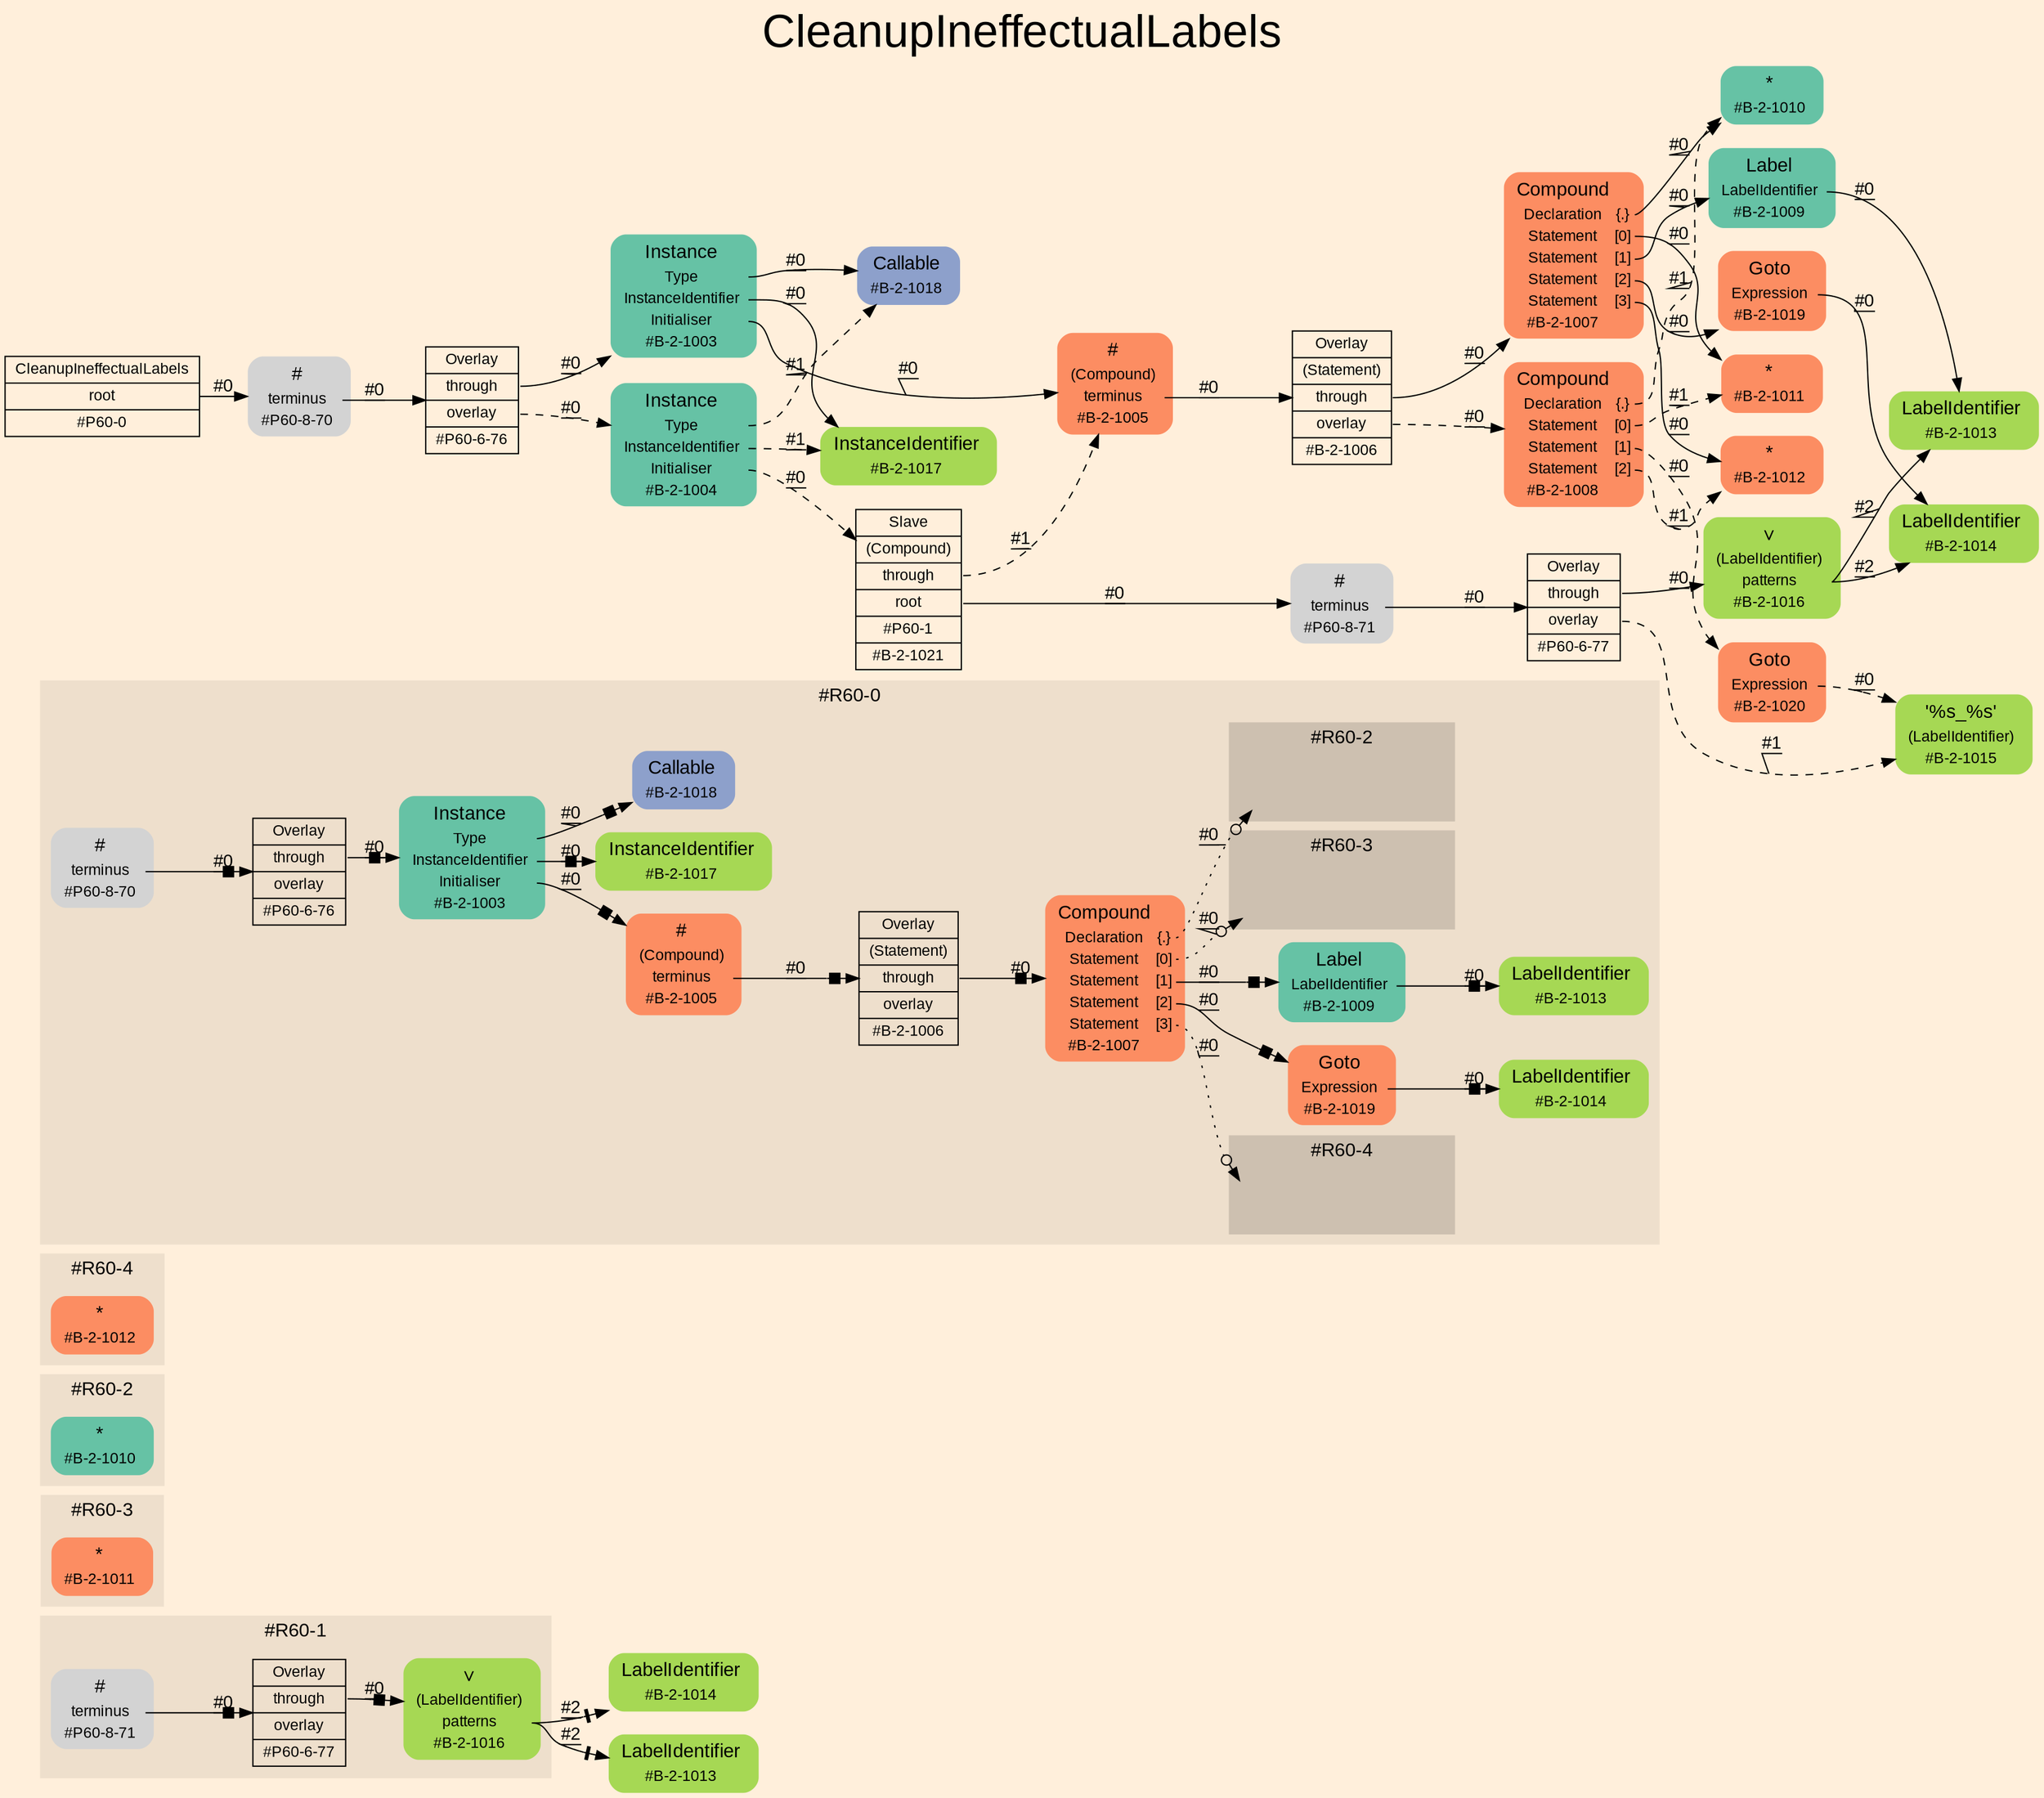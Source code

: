 digraph "CleanupIneffectualLabels" {
label = "CleanupIneffectualLabels"
labelloc = t
fontsize = "36"
graph [
    rankdir = "LR"
    ranksep = 0.3
    bgcolor = antiquewhite1
    color = black
    fontcolor = black
    fontname = "Arial"
];
node [
    fontname = "Arial"
];
edge [
    fontname = "Arial"
];

// -------------------- figure #R60-1 --------------------
"#R60-1 / #B-2-1014" [
    shape = "plaintext"
    fillcolor = "/set28/5"
    label = <<TABLE BORDER="0" CELLBORDER="0" CELLSPACING="0">
     <TR><TD><FONT POINT-SIZE="15.0">LabelIdentifier</FONT></TD><TD></TD></TR>
     <TR><TD>#B-2-1014</TD><TD PORT="port0"></TD></TR>
    </TABLE>>
    style = "rounded,filled"
    fontsize = "12"
];

"#R60-1 / #B-2-1013" [
    shape = "plaintext"
    fillcolor = "/set28/5"
    label = <<TABLE BORDER="0" CELLBORDER="0" CELLSPACING="0">
     <TR><TD><FONT POINT-SIZE="15.0">LabelIdentifier</FONT></TD><TD></TD></TR>
     <TR><TD>#B-2-1013</TD><TD PORT="port0"></TD></TR>
    </TABLE>>
    style = "rounded,filled"
    fontsize = "12"
];

subgraph "cluster#R60-1" {
    label = "#R60-1"
    style = "filled"
    color = antiquewhite2
    fontsize = "15"
    "#R60-1 / #B-2-1016" [
        shape = "plaintext"
        fillcolor = "/set28/5"
        label = <<TABLE BORDER="0" CELLBORDER="0" CELLSPACING="0">
         <TR><TD><FONT POINT-SIZE="15.0">∨</FONT></TD><TD></TD></TR>
         <TR><TD>(LabelIdentifier)</TD><TD PORT="port0"></TD></TR>
         <TR><TD>patterns</TD><TD PORT="port1"></TD></TR>
         <TR><TD>#B-2-1016</TD><TD PORT="port2"></TD></TR>
        </TABLE>>
        style = "rounded,filled"
        fontsize = "12"
    ];
    
    "#R60-1 / #P60-8-71" [
        shape = "plaintext"
        label = <<TABLE BORDER="0" CELLBORDER="0" CELLSPACING="0">
         <TR><TD><FONT POINT-SIZE="15.0">#</FONT></TD><TD></TD></TR>
         <TR><TD>terminus</TD><TD PORT="port0"></TD></TR>
         <TR><TD>#P60-8-71</TD><TD PORT="port1"></TD></TR>
        </TABLE>>
        style = "rounded,filled"
        fontsize = "12"
    ];
    
    "#R60-1 / #P60-6-77" [
        shape = "record"
        fillcolor = antiquewhite2
        label = "<fixed> Overlay | <port0> through | <port1> overlay | <port2> #P60-6-77"
        style = "filled"
        fontsize = "12"
        color = black
        fontcolor = black
    ];
    
}


// -------------------- figure #R60-3 --------------------
subgraph "cluster#R60-3" {
    label = "#R60-3"
    style = "filled"
    color = antiquewhite2
    fontsize = "15"
    "#R60-3 / #B-2-1011" [
        shape = "plaintext"
        fillcolor = "/set28/2"
        label = <<TABLE BORDER="0" CELLBORDER="0" CELLSPACING="0">
         <TR><TD><FONT POINT-SIZE="15.0">*</FONT></TD><TD></TD></TR>
         <TR><TD>#B-2-1011</TD><TD PORT="port0"></TD></TR>
        </TABLE>>
        style = "rounded,filled"
        fontsize = "12"
    ];
    
}


// -------------------- figure #R60-2 --------------------
subgraph "cluster#R60-2" {
    label = "#R60-2"
    style = "filled"
    color = antiquewhite2
    fontsize = "15"
    "#R60-2 / #B-2-1010" [
        shape = "plaintext"
        fillcolor = "/set28/1"
        label = <<TABLE BORDER="0" CELLBORDER="0" CELLSPACING="0">
         <TR><TD><FONT POINT-SIZE="15.0">*</FONT></TD><TD></TD></TR>
         <TR><TD>#B-2-1010</TD><TD PORT="port0"></TD></TR>
        </TABLE>>
        style = "rounded,filled"
        fontsize = "12"
    ];
    
}


// -------------------- figure #R60-4 --------------------
subgraph "cluster#R60-4" {
    label = "#R60-4"
    style = "filled"
    color = antiquewhite2
    fontsize = "15"
    "#R60-4 / #B-2-1012" [
        shape = "plaintext"
        fillcolor = "/set28/2"
        label = <<TABLE BORDER="0" CELLBORDER="0" CELLSPACING="0">
         <TR><TD><FONT POINT-SIZE="15.0">*</FONT></TD><TD></TD></TR>
         <TR><TD>#B-2-1012</TD><TD PORT="port0"></TD></TR>
        </TABLE>>
        style = "rounded,filled"
        fontsize = "12"
    ];
    
}


// -------------------- figure #R60-0 --------------------
subgraph "cluster#R60-0" {
    label = "#R60-0"
    style = "filled"
    color = antiquewhite2
    fontsize = "15"
    "#R60-0 / #B-2-1014" [
        shape = "plaintext"
        fillcolor = "/set28/5"
        label = <<TABLE BORDER="0" CELLBORDER="0" CELLSPACING="0">
         <TR><TD><FONT POINT-SIZE="15.0">LabelIdentifier</FONT></TD><TD></TD></TR>
         <TR><TD>#B-2-1014</TD><TD PORT="port0"></TD></TR>
        </TABLE>>
        style = "rounded,filled"
        fontsize = "12"
    ];
    
    "#R60-0 / #B-2-1005" [
        shape = "plaintext"
        fillcolor = "/set28/2"
        label = <<TABLE BORDER="0" CELLBORDER="0" CELLSPACING="0">
         <TR><TD><FONT POINT-SIZE="15.0">#</FONT></TD><TD></TD></TR>
         <TR><TD>(Compound)</TD><TD PORT="port0"></TD></TR>
         <TR><TD>terminus</TD><TD PORT="port1"></TD></TR>
         <TR><TD>#B-2-1005</TD><TD PORT="port2"></TD></TR>
        </TABLE>>
        style = "rounded,filled"
        fontsize = "12"
    ];
    
    "#R60-0 / #B-2-1006" [
        shape = "record"
        fillcolor = antiquewhite2
        label = "<fixed> Overlay | <port0> (Statement) | <port1> through | <port2> overlay | <port3> #B-2-1006"
        style = "filled"
        fontsize = "12"
        color = black
        fontcolor = black
    ];
    
    "#R60-0 / #B-2-1017" [
        shape = "plaintext"
        fillcolor = "/set28/5"
        label = <<TABLE BORDER="0" CELLBORDER="0" CELLSPACING="0">
         <TR><TD><FONT POINT-SIZE="15.0">InstanceIdentifier</FONT></TD><TD></TD></TR>
         <TR><TD>#B-2-1017</TD><TD PORT="port0"></TD></TR>
        </TABLE>>
        style = "rounded,filled"
        fontsize = "12"
    ];
    
    "#R60-0 / #B-2-1003" [
        shape = "plaintext"
        fillcolor = "/set28/1"
        label = <<TABLE BORDER="0" CELLBORDER="0" CELLSPACING="0">
         <TR><TD><FONT POINT-SIZE="15.0">Instance</FONT></TD><TD></TD></TR>
         <TR><TD>Type</TD><TD PORT="port0"></TD></TR>
         <TR><TD>InstanceIdentifier</TD><TD PORT="port1"></TD></TR>
         <TR><TD>Initialiser</TD><TD PORT="port2"></TD></TR>
         <TR><TD>#B-2-1003</TD><TD PORT="port3"></TD></TR>
        </TABLE>>
        style = "rounded,filled"
        fontsize = "12"
    ];
    
    "#R60-0 / #B-2-1018" [
        shape = "plaintext"
        fillcolor = "/set28/3"
        label = <<TABLE BORDER="0" CELLBORDER="0" CELLSPACING="0">
         <TR><TD><FONT POINT-SIZE="15.0">Callable</FONT></TD><TD></TD></TR>
         <TR><TD>#B-2-1018</TD><TD PORT="port0"></TD></TR>
        </TABLE>>
        style = "rounded,filled"
        fontsize = "12"
    ];
    
    "#R60-0 / #P60-6-76" [
        shape = "record"
        fillcolor = antiquewhite2
        label = "<fixed> Overlay | <port0> through | <port1> overlay | <port2> #P60-6-76"
        style = "filled"
        fontsize = "12"
        color = black
        fontcolor = black
    ];
    
    "#R60-0 / #B-2-1007" [
        shape = "plaintext"
        fillcolor = "/set28/2"
        label = <<TABLE BORDER="0" CELLBORDER="0" CELLSPACING="0">
         <TR><TD><FONT POINT-SIZE="15.0">Compound</FONT></TD><TD></TD></TR>
         <TR><TD>Declaration</TD><TD PORT="port0">{.}</TD></TR>
         <TR><TD>Statement</TD><TD PORT="port1">[0]</TD></TR>
         <TR><TD>Statement</TD><TD PORT="port2">[1]</TD></TR>
         <TR><TD>Statement</TD><TD PORT="port3">[2]</TD></TR>
         <TR><TD>Statement</TD><TD PORT="port4">[3]</TD></TR>
         <TR><TD>#B-2-1007</TD><TD PORT="port5"></TD></TR>
        </TABLE>>
        style = "rounded,filled"
        fontsize = "12"
    ];
    
    "#R60-0 / #B-2-1009" [
        shape = "plaintext"
        fillcolor = "/set28/1"
        label = <<TABLE BORDER="0" CELLBORDER="0" CELLSPACING="0">
         <TR><TD><FONT POINT-SIZE="15.0">Label</FONT></TD><TD></TD></TR>
         <TR><TD>LabelIdentifier</TD><TD PORT="port0"></TD></TR>
         <TR><TD>#B-2-1009</TD><TD PORT="port1"></TD></TR>
        </TABLE>>
        style = "rounded,filled"
        fontsize = "12"
    ];
    
    "#R60-0 / #P60-8-70" [
        shape = "plaintext"
        label = <<TABLE BORDER="0" CELLBORDER="0" CELLSPACING="0">
         <TR><TD><FONT POINT-SIZE="15.0">#</FONT></TD><TD></TD></TR>
         <TR><TD>terminus</TD><TD PORT="port0"></TD></TR>
         <TR><TD>#P60-8-70</TD><TD PORT="port1"></TD></TR>
        </TABLE>>
        style = "rounded,filled"
        fontsize = "12"
    ];
    
    "#R60-0 / #B-2-1013" [
        shape = "plaintext"
        fillcolor = "/set28/5"
        label = <<TABLE BORDER="0" CELLBORDER="0" CELLSPACING="0">
         <TR><TD><FONT POINT-SIZE="15.0">LabelIdentifier</FONT></TD><TD></TD></TR>
         <TR><TD>#B-2-1013</TD><TD PORT="port0"></TD></TR>
        </TABLE>>
        style = "rounded,filled"
        fontsize = "12"
    ];
    
    "#R60-0 / #B-2-1019" [
        shape = "plaintext"
        fillcolor = "/set28/2"
        label = <<TABLE BORDER="0" CELLBORDER="0" CELLSPACING="0">
         <TR><TD><FONT POINT-SIZE="15.0">Goto</FONT></TD><TD></TD></TR>
         <TR><TD>Expression</TD><TD PORT="port0"></TD></TR>
         <TR><TD>#B-2-1019</TD><TD PORT="port1"></TD></TR>
        </TABLE>>
        style = "rounded,filled"
        fontsize = "12"
    ];
    
    subgraph "cluster#R60-0 / #R60-4" {
        label = "#R60-4"
        style = "filled"
        color = antiquewhite3
        fontsize = "15"
        "#R60-0 / #0 / #B-2-1012" [
            shape = "none"
            style = "invisible"
        ];
        
    }
    
    subgraph "cluster#R60-0 / #R60-2" {
        label = "#R60-2"
        style = "filled"
        color = antiquewhite3
        fontsize = "15"
        "#R60-0 / #0 / #B-2-1010" [
            shape = "none"
            style = "invisible"
        ];
        
    }
    
    subgraph "cluster#R60-0 / #R60-3" {
        label = "#R60-3"
        style = "filled"
        color = antiquewhite3
        fontsize = "15"
        "#R60-0 / #0 / #B-2-1011" [
            shape = "none"
            style = "invisible"
        ];
        
    }
    
}


// -------------------- transformation figure --------------------
"CR#P60-0" [
    shape = "record"
    fillcolor = antiquewhite1
    label = "<fixed> CleanupIneffectualLabels | <port0> root | <port1> #P60-0"
    style = "filled"
    fontsize = "12"
    color = black
    fontcolor = black
];

"#P60-8-70" [
    shape = "plaintext"
    label = <<TABLE BORDER="0" CELLBORDER="0" CELLSPACING="0">
     <TR><TD><FONT POINT-SIZE="15.0">#</FONT></TD><TD></TD></TR>
     <TR><TD>terminus</TD><TD PORT="port0"></TD></TR>
     <TR><TD>#P60-8-70</TD><TD PORT="port1"></TD></TR>
    </TABLE>>
    style = "rounded,filled"
    fontsize = "12"
];

"#P60-6-76" [
    shape = "record"
    fillcolor = antiquewhite1
    label = "<fixed> Overlay | <port0> through | <port1> overlay | <port2> #P60-6-76"
    style = "filled"
    fontsize = "12"
    color = black
    fontcolor = black
];

"#B-2-1003" [
    shape = "plaintext"
    fillcolor = "/set28/1"
    label = <<TABLE BORDER="0" CELLBORDER="0" CELLSPACING="0">
     <TR><TD><FONT POINT-SIZE="15.0">Instance</FONT></TD><TD></TD></TR>
     <TR><TD>Type</TD><TD PORT="port0"></TD></TR>
     <TR><TD>InstanceIdentifier</TD><TD PORT="port1"></TD></TR>
     <TR><TD>Initialiser</TD><TD PORT="port2"></TD></TR>
     <TR><TD>#B-2-1003</TD><TD PORT="port3"></TD></TR>
    </TABLE>>
    style = "rounded,filled"
    fontsize = "12"
];

"#B-2-1018" [
    shape = "plaintext"
    fillcolor = "/set28/3"
    label = <<TABLE BORDER="0" CELLBORDER="0" CELLSPACING="0">
     <TR><TD><FONT POINT-SIZE="15.0">Callable</FONT></TD><TD></TD></TR>
     <TR><TD>#B-2-1018</TD><TD PORT="port0"></TD></TR>
    </TABLE>>
    style = "rounded,filled"
    fontsize = "12"
];

"#B-2-1017" [
    shape = "plaintext"
    fillcolor = "/set28/5"
    label = <<TABLE BORDER="0" CELLBORDER="0" CELLSPACING="0">
     <TR><TD><FONT POINT-SIZE="15.0">InstanceIdentifier</FONT></TD><TD></TD></TR>
     <TR><TD>#B-2-1017</TD><TD PORT="port0"></TD></TR>
    </TABLE>>
    style = "rounded,filled"
    fontsize = "12"
];

"#B-2-1005" [
    shape = "plaintext"
    fillcolor = "/set28/2"
    label = <<TABLE BORDER="0" CELLBORDER="0" CELLSPACING="0">
     <TR><TD><FONT POINT-SIZE="15.0">#</FONT></TD><TD></TD></TR>
     <TR><TD>(Compound)</TD><TD PORT="port0"></TD></TR>
     <TR><TD>terminus</TD><TD PORT="port1"></TD></TR>
     <TR><TD>#B-2-1005</TD><TD PORT="port2"></TD></TR>
    </TABLE>>
    style = "rounded,filled"
    fontsize = "12"
];

"#B-2-1006" [
    shape = "record"
    fillcolor = antiquewhite1
    label = "<fixed> Overlay | <port0> (Statement) | <port1> through | <port2> overlay | <port3> #B-2-1006"
    style = "filled"
    fontsize = "12"
    color = black
    fontcolor = black
];

"#B-2-1007" [
    shape = "plaintext"
    fillcolor = "/set28/2"
    label = <<TABLE BORDER="0" CELLBORDER="0" CELLSPACING="0">
     <TR><TD><FONT POINT-SIZE="15.0">Compound</FONT></TD><TD></TD></TR>
     <TR><TD>Declaration</TD><TD PORT="port0">{.}</TD></TR>
     <TR><TD>Statement</TD><TD PORT="port1">[0]</TD></TR>
     <TR><TD>Statement</TD><TD PORT="port2">[1]</TD></TR>
     <TR><TD>Statement</TD><TD PORT="port3">[2]</TD></TR>
     <TR><TD>Statement</TD><TD PORT="port4">[3]</TD></TR>
     <TR><TD>#B-2-1007</TD><TD PORT="port5"></TD></TR>
    </TABLE>>
    style = "rounded,filled"
    fontsize = "12"
];

"#B-2-1010" [
    shape = "plaintext"
    fillcolor = "/set28/1"
    label = <<TABLE BORDER="0" CELLBORDER="0" CELLSPACING="0">
     <TR><TD><FONT POINT-SIZE="15.0">*</FONT></TD><TD></TD></TR>
     <TR><TD>#B-2-1010</TD><TD PORT="port0"></TD></TR>
    </TABLE>>
    style = "rounded,filled"
    fontsize = "12"
];

"#B-2-1011" [
    shape = "plaintext"
    fillcolor = "/set28/2"
    label = <<TABLE BORDER="0" CELLBORDER="0" CELLSPACING="0">
     <TR><TD><FONT POINT-SIZE="15.0">*</FONT></TD><TD></TD></TR>
     <TR><TD>#B-2-1011</TD><TD PORT="port0"></TD></TR>
    </TABLE>>
    style = "rounded,filled"
    fontsize = "12"
];

"#B-2-1009" [
    shape = "plaintext"
    fillcolor = "/set28/1"
    label = <<TABLE BORDER="0" CELLBORDER="0" CELLSPACING="0">
     <TR><TD><FONT POINT-SIZE="15.0">Label</FONT></TD><TD></TD></TR>
     <TR><TD>LabelIdentifier</TD><TD PORT="port0"></TD></TR>
     <TR><TD>#B-2-1009</TD><TD PORT="port1"></TD></TR>
    </TABLE>>
    style = "rounded,filled"
    fontsize = "12"
];

"#B-2-1013" [
    shape = "plaintext"
    fillcolor = "/set28/5"
    label = <<TABLE BORDER="0" CELLBORDER="0" CELLSPACING="0">
     <TR><TD><FONT POINT-SIZE="15.0">LabelIdentifier</FONT></TD><TD></TD></TR>
     <TR><TD>#B-2-1013</TD><TD PORT="port0"></TD></TR>
    </TABLE>>
    style = "rounded,filled"
    fontsize = "12"
];

"#B-2-1019" [
    shape = "plaintext"
    fillcolor = "/set28/2"
    label = <<TABLE BORDER="0" CELLBORDER="0" CELLSPACING="0">
     <TR><TD><FONT POINT-SIZE="15.0">Goto</FONT></TD><TD></TD></TR>
     <TR><TD>Expression</TD><TD PORT="port0"></TD></TR>
     <TR><TD>#B-2-1019</TD><TD PORT="port1"></TD></TR>
    </TABLE>>
    style = "rounded,filled"
    fontsize = "12"
];

"#B-2-1014" [
    shape = "plaintext"
    fillcolor = "/set28/5"
    label = <<TABLE BORDER="0" CELLBORDER="0" CELLSPACING="0">
     <TR><TD><FONT POINT-SIZE="15.0">LabelIdentifier</FONT></TD><TD></TD></TR>
     <TR><TD>#B-2-1014</TD><TD PORT="port0"></TD></TR>
    </TABLE>>
    style = "rounded,filled"
    fontsize = "12"
];

"#B-2-1012" [
    shape = "plaintext"
    fillcolor = "/set28/2"
    label = <<TABLE BORDER="0" CELLBORDER="0" CELLSPACING="0">
     <TR><TD><FONT POINT-SIZE="15.0">*</FONT></TD><TD></TD></TR>
     <TR><TD>#B-2-1012</TD><TD PORT="port0"></TD></TR>
    </TABLE>>
    style = "rounded,filled"
    fontsize = "12"
];

"#B-2-1008" [
    shape = "plaintext"
    fillcolor = "/set28/2"
    label = <<TABLE BORDER="0" CELLBORDER="0" CELLSPACING="0">
     <TR><TD><FONT POINT-SIZE="15.0">Compound</FONT></TD><TD></TD></TR>
     <TR><TD>Declaration</TD><TD PORT="port0">{.}</TD></TR>
     <TR><TD>Statement</TD><TD PORT="port1">[0]</TD></TR>
     <TR><TD>Statement</TD><TD PORT="port2">[1]</TD></TR>
     <TR><TD>Statement</TD><TD PORT="port3">[2]</TD></TR>
     <TR><TD>#B-2-1008</TD><TD PORT="port4"></TD></TR>
    </TABLE>>
    style = "rounded,filled"
    fontsize = "12"
];

"#B-2-1020" [
    shape = "plaintext"
    fillcolor = "/set28/2"
    label = <<TABLE BORDER="0" CELLBORDER="0" CELLSPACING="0">
     <TR><TD><FONT POINT-SIZE="15.0">Goto</FONT></TD><TD></TD></TR>
     <TR><TD>Expression</TD><TD PORT="port0"></TD></TR>
     <TR><TD>#B-2-1020</TD><TD PORT="port1"></TD></TR>
    </TABLE>>
    style = "rounded,filled"
    fontsize = "12"
];

"#B-2-1015" [
    shape = "plaintext"
    fillcolor = "/set28/5"
    label = <<TABLE BORDER="0" CELLBORDER="0" CELLSPACING="0">
     <TR><TD><FONT POINT-SIZE="15.0">'%s_%s'</FONT></TD><TD></TD></TR>
     <TR><TD>(LabelIdentifier)</TD><TD PORT="port0"></TD></TR>
     <TR><TD>#B-2-1015</TD><TD PORT="port1"></TD></TR>
    </TABLE>>
    style = "rounded,filled"
    fontsize = "12"
];

"#B-2-1004" [
    shape = "plaintext"
    fillcolor = "/set28/1"
    label = <<TABLE BORDER="0" CELLBORDER="0" CELLSPACING="0">
     <TR><TD><FONT POINT-SIZE="15.0">Instance</FONT></TD><TD></TD></TR>
     <TR><TD>Type</TD><TD PORT="port0"></TD></TR>
     <TR><TD>InstanceIdentifier</TD><TD PORT="port1"></TD></TR>
     <TR><TD>Initialiser</TD><TD PORT="port2"></TD></TR>
     <TR><TD>#B-2-1004</TD><TD PORT="port3"></TD></TR>
    </TABLE>>
    style = "rounded,filled"
    fontsize = "12"
];

"#B-2-1021" [
    shape = "record"
    fillcolor = antiquewhite1
    label = "<fixed> Slave | <port0> (Compound) | <port1> through | <port2> root | <port3> #P60-1 | <port4> #B-2-1021"
    style = "filled"
    fontsize = "12"
    color = black
    fontcolor = black
];

"#P60-8-71" [
    shape = "plaintext"
    label = <<TABLE BORDER="0" CELLBORDER="0" CELLSPACING="0">
     <TR><TD><FONT POINT-SIZE="15.0">#</FONT></TD><TD></TD></TR>
     <TR><TD>terminus</TD><TD PORT="port0"></TD></TR>
     <TR><TD>#P60-8-71</TD><TD PORT="port1"></TD></TR>
    </TABLE>>
    style = "rounded,filled"
    fontsize = "12"
];

"#P60-6-77" [
    shape = "record"
    fillcolor = antiquewhite1
    label = "<fixed> Overlay | <port0> through | <port1> overlay | <port2> #P60-6-77"
    style = "filled"
    fontsize = "12"
    color = black
    fontcolor = black
];

"#B-2-1016" [
    shape = "plaintext"
    fillcolor = "/set28/5"
    label = <<TABLE BORDER="0" CELLBORDER="0" CELLSPACING="0">
     <TR><TD><FONT POINT-SIZE="15.0">∨</FONT></TD><TD></TD></TR>
     <TR><TD>(LabelIdentifier)</TD><TD PORT="port0"></TD></TR>
     <TR><TD>patterns</TD><TD PORT="port1"></TD></TR>
     <TR><TD>#B-2-1016</TD><TD PORT="port2"></TD></TR>
    </TABLE>>
    style = "rounded,filled"
    fontsize = "12"
];


// -------------------- links --------------------
// links for block CR#P60-0
"CR#P60-0":port0 -> "#P60-8-70" [
    style="solid"
    label = "#0"
    decorate = true
    color = black
    fontcolor = black
];

// links for block #P60-8-70
"#P60-8-70":port0 -> "#P60-6-76" [
    style="solid"
    label = "#0"
    decorate = true
    color = black
    fontcolor = black
];

// links for block #P60-6-76
"#P60-6-76":port0 -> "#B-2-1003" [
    style="solid"
    label = "#0"
    decorate = true
    color = black
    fontcolor = black
];

"#P60-6-76":port1 -> "#B-2-1004" [
    style="dashed"
    label = "#0"
    decorate = true
    color = black
    fontcolor = black
];

// links for block #B-2-1003
"#B-2-1003":port0 -> "#B-2-1018" [
    style="solid"
    label = "#0"
    decorate = true
    color = black
    fontcolor = black
];

"#B-2-1003":port1 -> "#B-2-1017" [
    style="solid"
    label = "#0"
    decorate = true
    color = black
    fontcolor = black
];

"#B-2-1003":port2 -> "#B-2-1005" [
    style="solid"
    label = "#0"
    decorate = true
    color = black
    fontcolor = black
];

// links for block #B-2-1018
// links for block #B-2-1017
// links for block #B-2-1005
"#B-2-1005":port1 -> "#B-2-1006" [
    style="solid"
    label = "#0"
    decorate = true
    color = black
    fontcolor = black
];

// links for block #B-2-1006
"#B-2-1006":port1 -> "#B-2-1007" [
    style="solid"
    label = "#0"
    decorate = true
    color = black
    fontcolor = black
];

"#B-2-1006":port2 -> "#B-2-1008" [
    style="dashed"
    label = "#0"
    decorate = true
    color = black
    fontcolor = black
];

// links for block #B-2-1007
"#B-2-1007":port0 -> "#B-2-1010" [
    style="solid"
    label = "#0"
    decorate = true
    color = black
    fontcolor = black
];

"#B-2-1007":port1 -> "#B-2-1011" [
    style="solid"
    label = "#0"
    decorate = true
    color = black
    fontcolor = black
];

"#B-2-1007":port2 -> "#B-2-1009" [
    style="solid"
    label = "#0"
    decorate = true
    color = black
    fontcolor = black
];

"#B-2-1007":port3 -> "#B-2-1019" [
    style="solid"
    label = "#0"
    decorate = true
    color = black
    fontcolor = black
];

"#B-2-1007":port4 -> "#B-2-1012" [
    style="solid"
    label = "#0"
    decorate = true
    color = black
    fontcolor = black
];

// links for block #B-2-1010
// links for block #B-2-1011
// links for block #B-2-1009
"#B-2-1009":port0 -> "#B-2-1013" [
    style="solid"
    label = "#0"
    decorate = true
    color = black
    fontcolor = black
];

// links for block #B-2-1013
// links for block #B-2-1019
"#B-2-1019":port0 -> "#B-2-1014" [
    style="solid"
    label = "#0"
    decorate = true
    color = black
    fontcolor = black
];

// links for block #B-2-1014
// links for block #B-2-1012
// links for block #B-2-1008
"#B-2-1008":port0 -> "#B-2-1010" [
    style="dashed"
    label = "#1"
    decorate = true
    color = black
    fontcolor = black
];

"#B-2-1008":port1 -> "#B-2-1011" [
    style="dashed"
    label = "#1"
    decorate = true
    color = black
    fontcolor = black
];

"#B-2-1008":port2 -> "#B-2-1020" [
    style="dashed"
    label = "#0"
    decorate = true
    color = black
    fontcolor = black
];

"#B-2-1008":port3 -> "#B-2-1012" [
    style="dashed"
    label = "#1"
    decorate = true
    color = black
    fontcolor = black
];

// links for block #B-2-1020
"#B-2-1020":port0 -> "#B-2-1015" [
    style="dashed"
    label = "#0"
    decorate = true
    color = black
    fontcolor = black
];

// links for block #B-2-1015
// links for block #B-2-1004
"#B-2-1004":port0 -> "#B-2-1018" [
    style="dashed"
    label = "#1"
    decorate = true
    color = black
    fontcolor = black
];

"#B-2-1004":port1 -> "#B-2-1017" [
    style="dashed"
    label = "#1"
    decorate = true
    color = black
    fontcolor = black
];

"#B-2-1004":port2 -> "#B-2-1021" [
    style="dashed"
    label = "#0"
    decorate = true
    color = black
    fontcolor = black
];

// links for block #B-2-1021
"#B-2-1021":port1 -> "#B-2-1005" [
    style="dashed"
    label = "#1"
    decorate = true
    color = black
    fontcolor = black
];

"#B-2-1021":port2 -> "#P60-8-71" [
    style="solid"
    label = "#0"
    decorate = true
    color = black
    fontcolor = black
];

// links for block #P60-8-71
"#P60-8-71":port0 -> "#P60-6-77" [
    style="solid"
    label = "#0"
    decorate = true
    color = black
    fontcolor = black
];

// links for block #P60-6-77
"#P60-6-77":port0 -> "#B-2-1016" [
    style="solid"
    label = "#0"
    decorate = true
    color = black
    fontcolor = black
];

"#P60-6-77":port1 -> "#B-2-1015" [
    style="dashed"
    label = "#1"
    decorate = true
    color = black
    fontcolor = black
];

// links for block #B-2-1016
"#B-2-1016":port1 -> "#B-2-1013" [
    style="solid"
    label = "#2"
    decorate = true
    color = black
    fontcolor = black
];

"#B-2-1016":port1 -> "#B-2-1014" [
    style="solid"
    label = "#2"
    decorate = true
    color = black
    fontcolor = black
];

// links for block #R60-0 / #B-2-1014
// links for block #R60-0 / #B-2-1005
"#R60-0 / #B-2-1005":port1 -> "#R60-0 / #B-2-1006" [
    style="solid"
    arrowhead="normalnonebox"
    label = "#0"
    decorate = true
    color = black
    fontcolor = black
];

// links for block #R60-0 / #B-2-1006
"#R60-0 / #B-2-1006":port1 -> "#R60-0 / #B-2-1007" [
    style="solid"
    arrowhead="normalnonebox"
    label = "#0"
    decorate = true
    color = black
    fontcolor = black
];

// links for block #R60-0 / #B-2-1017
// links for block #R60-0 / #B-2-1003
"#R60-0 / #B-2-1003":port0 -> "#R60-0 / #B-2-1018" [
    style="solid"
    arrowhead="normalnonebox"
    label = "#0"
    decorate = true
    color = black
    fontcolor = black
];

"#R60-0 / #B-2-1003":port1 -> "#R60-0 / #B-2-1017" [
    style="solid"
    arrowhead="normalnonebox"
    label = "#0"
    decorate = true
    color = black
    fontcolor = black
];

"#R60-0 / #B-2-1003":port2 -> "#R60-0 / #B-2-1005" [
    style="solid"
    arrowhead="normalnonebox"
    label = "#0"
    decorate = true
    color = black
    fontcolor = black
];

// links for block #R60-0 / #B-2-1018
// links for block #R60-0 / #P60-6-76
"#R60-0 / #P60-6-76":port0 -> "#R60-0 / #B-2-1003" [
    style="solid"
    arrowhead="normalnonebox"
    label = "#0"
    decorate = true
    color = black
    fontcolor = black
];

// links for block #R60-0 / #B-2-1007
"#R60-0 / #B-2-1007":port0 -> "#R60-0 / #0 / #B-2-1010" [
    style="dotted"
    arrowhead="normalnoneodot"
    label = "#0"
    decorate = true
    color = black
    fontcolor = black
];

"#R60-0 / #B-2-1007":port1 -> "#R60-0 / #0 / #B-2-1011" [
    style="dotted"
    arrowhead="normalnoneodot"
    label = "#0"
    decorate = true
    color = black
    fontcolor = black
];

"#R60-0 / #B-2-1007":port2 -> "#R60-0 / #B-2-1009" [
    style="solid"
    arrowhead="normalnonebox"
    label = "#0"
    decorate = true
    color = black
    fontcolor = black
];

"#R60-0 / #B-2-1007":port3 -> "#R60-0 / #B-2-1019" [
    style="solid"
    arrowhead="normalnonebox"
    label = "#0"
    decorate = true
    color = black
    fontcolor = black
];

"#R60-0 / #B-2-1007":port4 -> "#R60-0 / #0 / #B-2-1012" [
    style="dotted"
    arrowhead="normalnoneodot"
    label = "#0"
    decorate = true
    color = black
    fontcolor = black
];

// links for block #R60-0 / #B-2-1009
"#R60-0 / #B-2-1009":port0 -> "#R60-0 / #B-2-1013" [
    style="solid"
    arrowhead="normalnonebox"
    label = "#0"
    decorate = true
    color = black
    fontcolor = black
];

// links for block #R60-0 / #P60-8-70
"#R60-0 / #P60-8-70":port0 -> "#R60-0 / #P60-6-76" [
    style="solid"
    arrowhead="normalnonebox"
    label = "#0"
    decorate = true
    color = black
    fontcolor = black
];

// links for block #R60-0 / #B-2-1013
// links for block #R60-0 / #B-2-1019
"#R60-0 / #B-2-1019":port0 -> "#R60-0 / #B-2-1014" [
    style="solid"
    arrowhead="normalnonebox"
    label = "#0"
    decorate = true
    color = black
    fontcolor = black
];

// links for block #R60-0 / #0 / #B-2-1012
// links for block #R60-0 / #0 / #B-2-1010
// links for block #R60-0 / #0 / #B-2-1011
// links for block #R60-4 / #B-2-1012
// links for block #R60-2 / #B-2-1010
// links for block #R60-3 / #B-2-1011
// links for block #R60-1 / #B-2-1014
// links for block #R60-1 / #B-2-1013
// links for block #R60-1 / #B-2-1016
"#R60-1 / #B-2-1016":port1 -> "#R60-1 / #B-2-1013" [
    style="solid"
    arrowhead="normalnonetee"
    label = "#2"
    decorate = true
    color = black
    fontcolor = black
];

"#R60-1 / #B-2-1016":port1 -> "#R60-1 / #B-2-1014" [
    style="solid"
    arrowhead="normalnonetee"
    label = "#2"
    decorate = true
    color = black
    fontcolor = black
];

// links for block #R60-1 / #P60-8-71
"#R60-1 / #P60-8-71":port0 -> "#R60-1 / #P60-6-77" [
    style="solid"
    arrowhead="normalnonebox"
    label = "#0"
    decorate = true
    color = black
    fontcolor = black
];

// links for block #R60-1 / #P60-6-77
"#R60-1 / #P60-6-77":port0 -> "#R60-1 / #B-2-1016" [
    style="solid"
    arrowhead="normalnonebox"
    label = "#0"
    decorate = true
    color = black
    fontcolor = black
];

}
